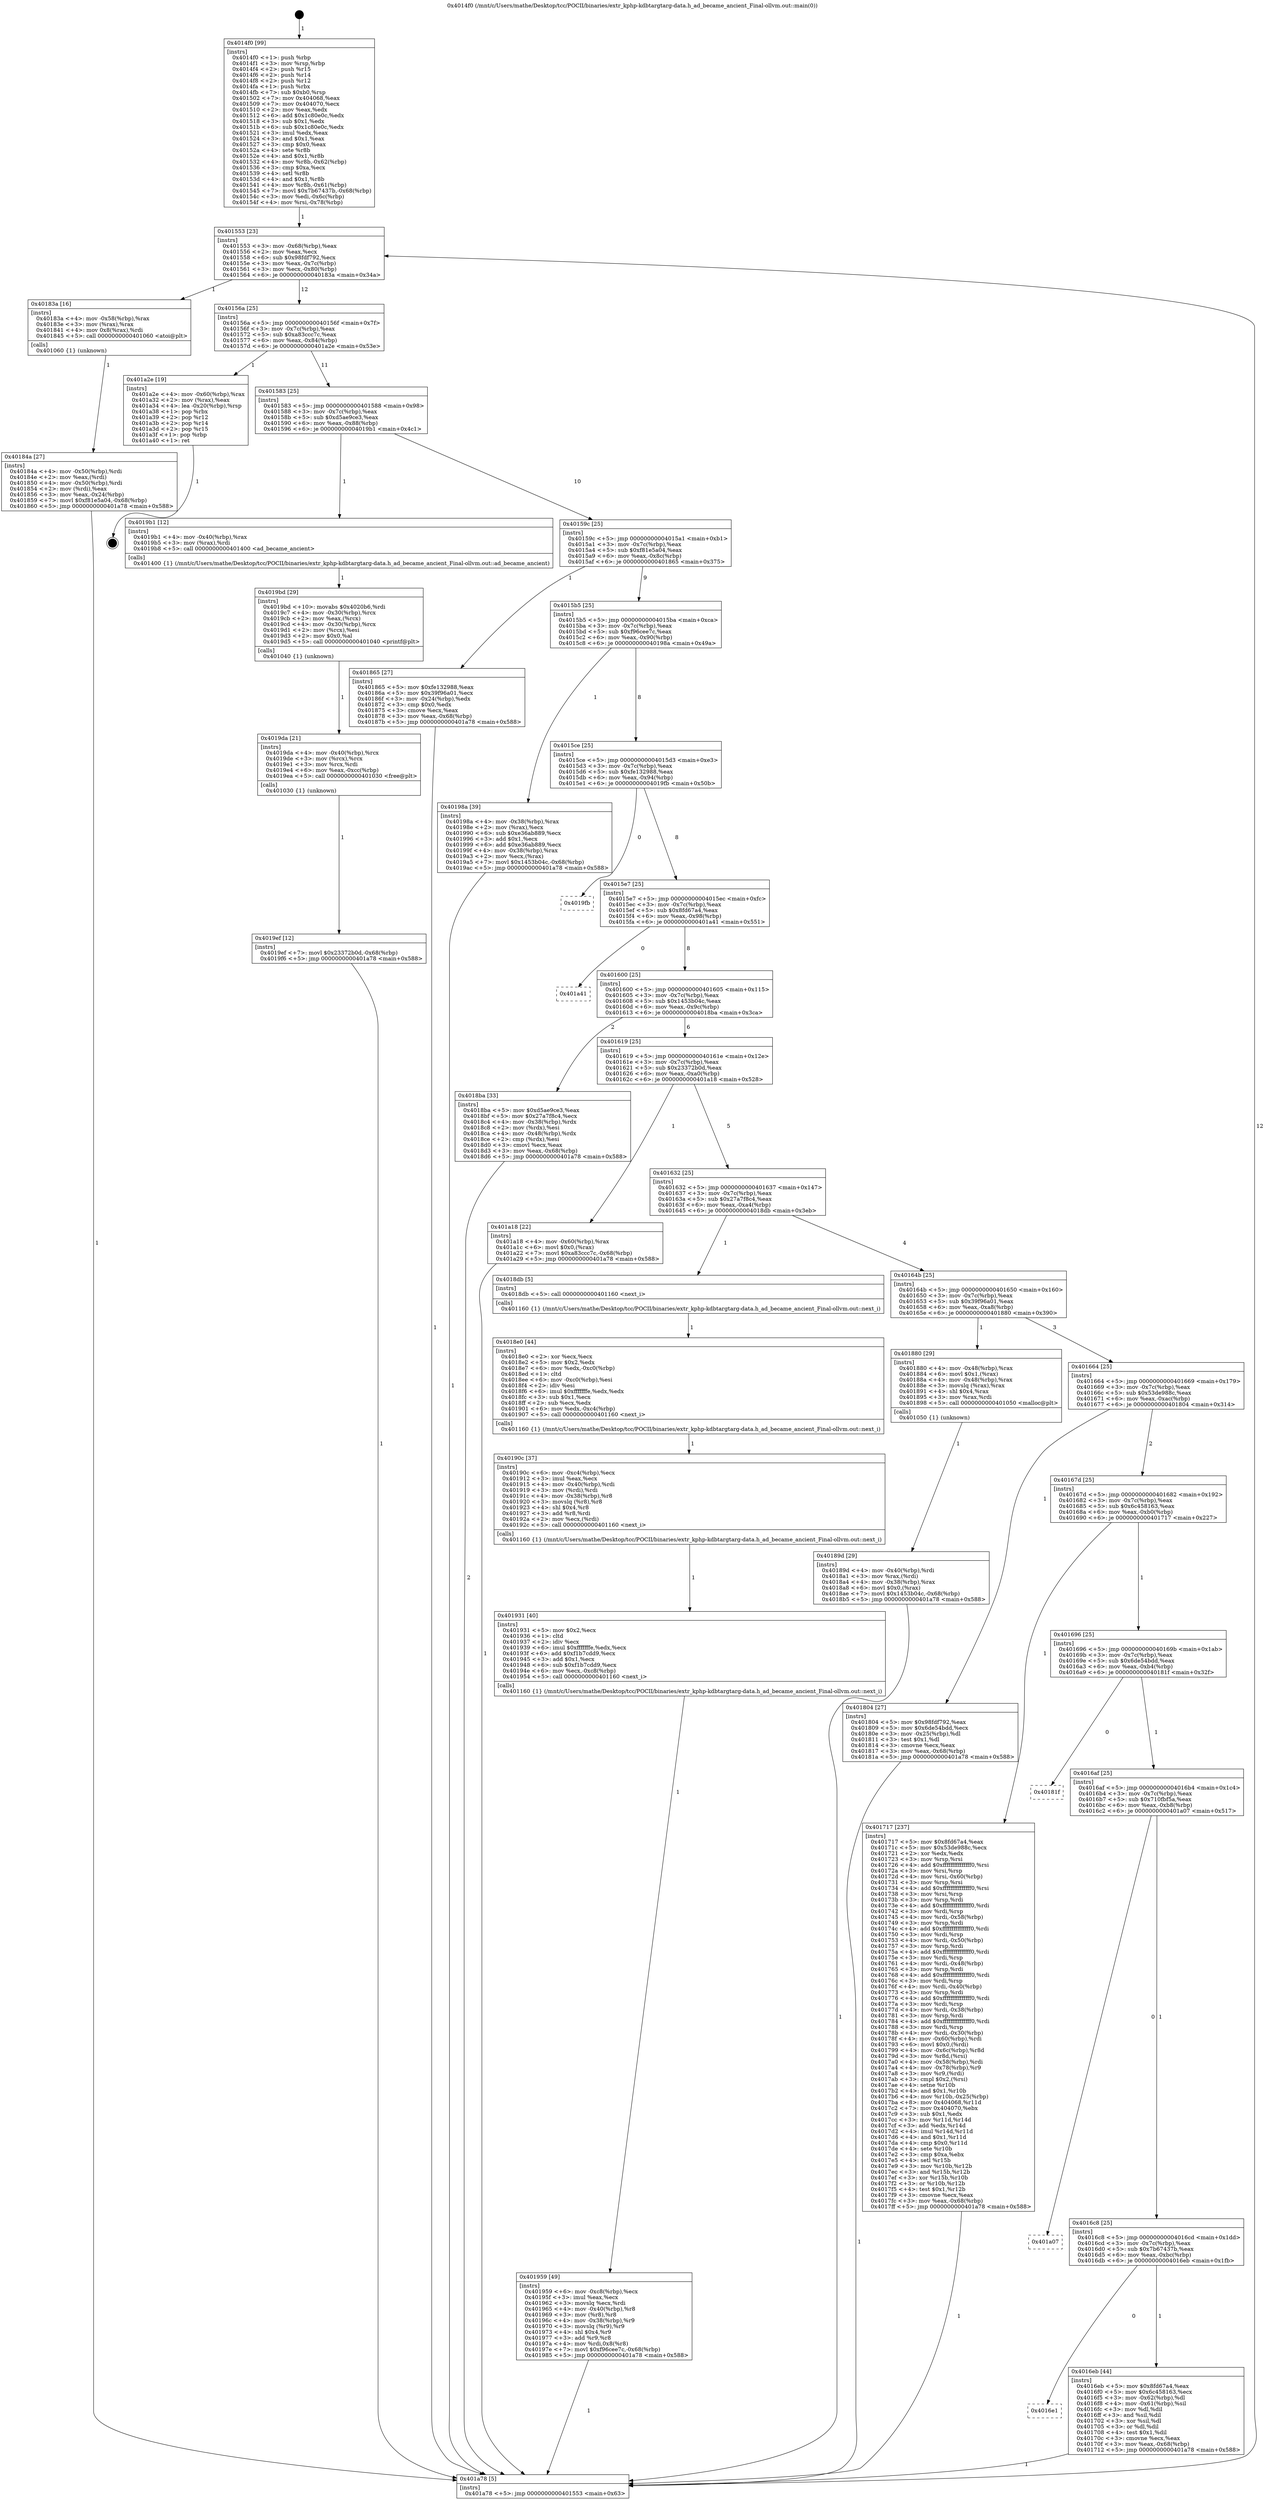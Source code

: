 digraph "0x4014f0" {
  label = "0x4014f0 (/mnt/c/Users/mathe/Desktop/tcc/POCII/binaries/extr_kphp-kdbtargtarg-data.h_ad_became_ancient_Final-ollvm.out::main(0))"
  labelloc = "t"
  node[shape=record]

  Entry [label="",width=0.3,height=0.3,shape=circle,fillcolor=black,style=filled]
  "0x401553" [label="{
     0x401553 [23]\l
     | [instrs]\l
     &nbsp;&nbsp;0x401553 \<+3\>: mov -0x68(%rbp),%eax\l
     &nbsp;&nbsp;0x401556 \<+2\>: mov %eax,%ecx\l
     &nbsp;&nbsp;0x401558 \<+6\>: sub $0x98fdf792,%ecx\l
     &nbsp;&nbsp;0x40155e \<+3\>: mov %eax,-0x7c(%rbp)\l
     &nbsp;&nbsp;0x401561 \<+3\>: mov %ecx,-0x80(%rbp)\l
     &nbsp;&nbsp;0x401564 \<+6\>: je 000000000040183a \<main+0x34a\>\l
  }"]
  "0x40183a" [label="{
     0x40183a [16]\l
     | [instrs]\l
     &nbsp;&nbsp;0x40183a \<+4\>: mov -0x58(%rbp),%rax\l
     &nbsp;&nbsp;0x40183e \<+3\>: mov (%rax),%rax\l
     &nbsp;&nbsp;0x401841 \<+4\>: mov 0x8(%rax),%rdi\l
     &nbsp;&nbsp;0x401845 \<+5\>: call 0000000000401060 \<atoi@plt\>\l
     | [calls]\l
     &nbsp;&nbsp;0x401060 \{1\} (unknown)\l
  }"]
  "0x40156a" [label="{
     0x40156a [25]\l
     | [instrs]\l
     &nbsp;&nbsp;0x40156a \<+5\>: jmp 000000000040156f \<main+0x7f\>\l
     &nbsp;&nbsp;0x40156f \<+3\>: mov -0x7c(%rbp),%eax\l
     &nbsp;&nbsp;0x401572 \<+5\>: sub $0xa83ccc7c,%eax\l
     &nbsp;&nbsp;0x401577 \<+6\>: mov %eax,-0x84(%rbp)\l
     &nbsp;&nbsp;0x40157d \<+6\>: je 0000000000401a2e \<main+0x53e\>\l
  }"]
  Exit [label="",width=0.3,height=0.3,shape=circle,fillcolor=black,style=filled,peripheries=2]
  "0x401a2e" [label="{
     0x401a2e [19]\l
     | [instrs]\l
     &nbsp;&nbsp;0x401a2e \<+4\>: mov -0x60(%rbp),%rax\l
     &nbsp;&nbsp;0x401a32 \<+2\>: mov (%rax),%eax\l
     &nbsp;&nbsp;0x401a34 \<+4\>: lea -0x20(%rbp),%rsp\l
     &nbsp;&nbsp;0x401a38 \<+1\>: pop %rbx\l
     &nbsp;&nbsp;0x401a39 \<+2\>: pop %r12\l
     &nbsp;&nbsp;0x401a3b \<+2\>: pop %r14\l
     &nbsp;&nbsp;0x401a3d \<+2\>: pop %r15\l
     &nbsp;&nbsp;0x401a3f \<+1\>: pop %rbp\l
     &nbsp;&nbsp;0x401a40 \<+1\>: ret\l
  }"]
  "0x401583" [label="{
     0x401583 [25]\l
     | [instrs]\l
     &nbsp;&nbsp;0x401583 \<+5\>: jmp 0000000000401588 \<main+0x98\>\l
     &nbsp;&nbsp;0x401588 \<+3\>: mov -0x7c(%rbp),%eax\l
     &nbsp;&nbsp;0x40158b \<+5\>: sub $0xd5ae9ce3,%eax\l
     &nbsp;&nbsp;0x401590 \<+6\>: mov %eax,-0x88(%rbp)\l
     &nbsp;&nbsp;0x401596 \<+6\>: je 00000000004019b1 \<main+0x4c1\>\l
  }"]
  "0x4019ef" [label="{
     0x4019ef [12]\l
     | [instrs]\l
     &nbsp;&nbsp;0x4019ef \<+7\>: movl $0x23372b0d,-0x68(%rbp)\l
     &nbsp;&nbsp;0x4019f6 \<+5\>: jmp 0000000000401a78 \<main+0x588\>\l
  }"]
  "0x4019b1" [label="{
     0x4019b1 [12]\l
     | [instrs]\l
     &nbsp;&nbsp;0x4019b1 \<+4\>: mov -0x40(%rbp),%rax\l
     &nbsp;&nbsp;0x4019b5 \<+3\>: mov (%rax),%rdi\l
     &nbsp;&nbsp;0x4019b8 \<+5\>: call 0000000000401400 \<ad_became_ancient\>\l
     | [calls]\l
     &nbsp;&nbsp;0x401400 \{1\} (/mnt/c/Users/mathe/Desktop/tcc/POCII/binaries/extr_kphp-kdbtargtarg-data.h_ad_became_ancient_Final-ollvm.out::ad_became_ancient)\l
  }"]
  "0x40159c" [label="{
     0x40159c [25]\l
     | [instrs]\l
     &nbsp;&nbsp;0x40159c \<+5\>: jmp 00000000004015a1 \<main+0xb1\>\l
     &nbsp;&nbsp;0x4015a1 \<+3\>: mov -0x7c(%rbp),%eax\l
     &nbsp;&nbsp;0x4015a4 \<+5\>: sub $0xf81e5a04,%eax\l
     &nbsp;&nbsp;0x4015a9 \<+6\>: mov %eax,-0x8c(%rbp)\l
     &nbsp;&nbsp;0x4015af \<+6\>: je 0000000000401865 \<main+0x375\>\l
  }"]
  "0x4019da" [label="{
     0x4019da [21]\l
     | [instrs]\l
     &nbsp;&nbsp;0x4019da \<+4\>: mov -0x40(%rbp),%rcx\l
     &nbsp;&nbsp;0x4019de \<+3\>: mov (%rcx),%rcx\l
     &nbsp;&nbsp;0x4019e1 \<+3\>: mov %rcx,%rdi\l
     &nbsp;&nbsp;0x4019e4 \<+6\>: mov %eax,-0xcc(%rbp)\l
     &nbsp;&nbsp;0x4019ea \<+5\>: call 0000000000401030 \<free@plt\>\l
     | [calls]\l
     &nbsp;&nbsp;0x401030 \{1\} (unknown)\l
  }"]
  "0x401865" [label="{
     0x401865 [27]\l
     | [instrs]\l
     &nbsp;&nbsp;0x401865 \<+5\>: mov $0xfe132988,%eax\l
     &nbsp;&nbsp;0x40186a \<+5\>: mov $0x39f96a01,%ecx\l
     &nbsp;&nbsp;0x40186f \<+3\>: mov -0x24(%rbp),%edx\l
     &nbsp;&nbsp;0x401872 \<+3\>: cmp $0x0,%edx\l
     &nbsp;&nbsp;0x401875 \<+3\>: cmove %ecx,%eax\l
     &nbsp;&nbsp;0x401878 \<+3\>: mov %eax,-0x68(%rbp)\l
     &nbsp;&nbsp;0x40187b \<+5\>: jmp 0000000000401a78 \<main+0x588\>\l
  }"]
  "0x4015b5" [label="{
     0x4015b5 [25]\l
     | [instrs]\l
     &nbsp;&nbsp;0x4015b5 \<+5\>: jmp 00000000004015ba \<main+0xca\>\l
     &nbsp;&nbsp;0x4015ba \<+3\>: mov -0x7c(%rbp),%eax\l
     &nbsp;&nbsp;0x4015bd \<+5\>: sub $0xf96cee7c,%eax\l
     &nbsp;&nbsp;0x4015c2 \<+6\>: mov %eax,-0x90(%rbp)\l
     &nbsp;&nbsp;0x4015c8 \<+6\>: je 000000000040198a \<main+0x49a\>\l
  }"]
  "0x4019bd" [label="{
     0x4019bd [29]\l
     | [instrs]\l
     &nbsp;&nbsp;0x4019bd \<+10\>: movabs $0x4020b6,%rdi\l
     &nbsp;&nbsp;0x4019c7 \<+4\>: mov -0x30(%rbp),%rcx\l
     &nbsp;&nbsp;0x4019cb \<+2\>: mov %eax,(%rcx)\l
     &nbsp;&nbsp;0x4019cd \<+4\>: mov -0x30(%rbp),%rcx\l
     &nbsp;&nbsp;0x4019d1 \<+2\>: mov (%rcx),%esi\l
     &nbsp;&nbsp;0x4019d3 \<+2\>: mov $0x0,%al\l
     &nbsp;&nbsp;0x4019d5 \<+5\>: call 0000000000401040 \<printf@plt\>\l
     | [calls]\l
     &nbsp;&nbsp;0x401040 \{1\} (unknown)\l
  }"]
  "0x40198a" [label="{
     0x40198a [39]\l
     | [instrs]\l
     &nbsp;&nbsp;0x40198a \<+4\>: mov -0x38(%rbp),%rax\l
     &nbsp;&nbsp;0x40198e \<+2\>: mov (%rax),%ecx\l
     &nbsp;&nbsp;0x401990 \<+6\>: sub $0xe36ab889,%ecx\l
     &nbsp;&nbsp;0x401996 \<+3\>: add $0x1,%ecx\l
     &nbsp;&nbsp;0x401999 \<+6\>: add $0xe36ab889,%ecx\l
     &nbsp;&nbsp;0x40199f \<+4\>: mov -0x38(%rbp),%rax\l
     &nbsp;&nbsp;0x4019a3 \<+2\>: mov %ecx,(%rax)\l
     &nbsp;&nbsp;0x4019a5 \<+7\>: movl $0x1453b04c,-0x68(%rbp)\l
     &nbsp;&nbsp;0x4019ac \<+5\>: jmp 0000000000401a78 \<main+0x588\>\l
  }"]
  "0x4015ce" [label="{
     0x4015ce [25]\l
     | [instrs]\l
     &nbsp;&nbsp;0x4015ce \<+5\>: jmp 00000000004015d3 \<main+0xe3\>\l
     &nbsp;&nbsp;0x4015d3 \<+3\>: mov -0x7c(%rbp),%eax\l
     &nbsp;&nbsp;0x4015d6 \<+5\>: sub $0xfe132988,%eax\l
     &nbsp;&nbsp;0x4015db \<+6\>: mov %eax,-0x94(%rbp)\l
     &nbsp;&nbsp;0x4015e1 \<+6\>: je 00000000004019fb \<main+0x50b\>\l
  }"]
  "0x401959" [label="{
     0x401959 [49]\l
     | [instrs]\l
     &nbsp;&nbsp;0x401959 \<+6\>: mov -0xc8(%rbp),%ecx\l
     &nbsp;&nbsp;0x40195f \<+3\>: imul %eax,%ecx\l
     &nbsp;&nbsp;0x401962 \<+3\>: movslq %ecx,%rdi\l
     &nbsp;&nbsp;0x401965 \<+4\>: mov -0x40(%rbp),%r8\l
     &nbsp;&nbsp;0x401969 \<+3\>: mov (%r8),%r8\l
     &nbsp;&nbsp;0x40196c \<+4\>: mov -0x38(%rbp),%r9\l
     &nbsp;&nbsp;0x401970 \<+3\>: movslq (%r9),%r9\l
     &nbsp;&nbsp;0x401973 \<+4\>: shl $0x4,%r9\l
     &nbsp;&nbsp;0x401977 \<+3\>: add %r9,%r8\l
     &nbsp;&nbsp;0x40197a \<+4\>: mov %rdi,0x8(%r8)\l
     &nbsp;&nbsp;0x40197e \<+7\>: movl $0xf96cee7c,-0x68(%rbp)\l
     &nbsp;&nbsp;0x401985 \<+5\>: jmp 0000000000401a78 \<main+0x588\>\l
  }"]
  "0x4019fb" [label="{
     0x4019fb\l
  }", style=dashed]
  "0x4015e7" [label="{
     0x4015e7 [25]\l
     | [instrs]\l
     &nbsp;&nbsp;0x4015e7 \<+5\>: jmp 00000000004015ec \<main+0xfc\>\l
     &nbsp;&nbsp;0x4015ec \<+3\>: mov -0x7c(%rbp),%eax\l
     &nbsp;&nbsp;0x4015ef \<+5\>: sub $0x8fd67a4,%eax\l
     &nbsp;&nbsp;0x4015f4 \<+6\>: mov %eax,-0x98(%rbp)\l
     &nbsp;&nbsp;0x4015fa \<+6\>: je 0000000000401a41 \<main+0x551\>\l
  }"]
  "0x401931" [label="{
     0x401931 [40]\l
     | [instrs]\l
     &nbsp;&nbsp;0x401931 \<+5\>: mov $0x2,%ecx\l
     &nbsp;&nbsp;0x401936 \<+1\>: cltd\l
     &nbsp;&nbsp;0x401937 \<+2\>: idiv %ecx\l
     &nbsp;&nbsp;0x401939 \<+6\>: imul $0xfffffffe,%edx,%ecx\l
     &nbsp;&nbsp;0x40193f \<+6\>: add $0xf1b7cdd9,%ecx\l
     &nbsp;&nbsp;0x401945 \<+3\>: add $0x1,%ecx\l
     &nbsp;&nbsp;0x401948 \<+6\>: sub $0xf1b7cdd9,%ecx\l
     &nbsp;&nbsp;0x40194e \<+6\>: mov %ecx,-0xc8(%rbp)\l
     &nbsp;&nbsp;0x401954 \<+5\>: call 0000000000401160 \<next_i\>\l
     | [calls]\l
     &nbsp;&nbsp;0x401160 \{1\} (/mnt/c/Users/mathe/Desktop/tcc/POCII/binaries/extr_kphp-kdbtargtarg-data.h_ad_became_ancient_Final-ollvm.out::next_i)\l
  }"]
  "0x401a41" [label="{
     0x401a41\l
  }", style=dashed]
  "0x401600" [label="{
     0x401600 [25]\l
     | [instrs]\l
     &nbsp;&nbsp;0x401600 \<+5\>: jmp 0000000000401605 \<main+0x115\>\l
     &nbsp;&nbsp;0x401605 \<+3\>: mov -0x7c(%rbp),%eax\l
     &nbsp;&nbsp;0x401608 \<+5\>: sub $0x1453b04c,%eax\l
     &nbsp;&nbsp;0x40160d \<+6\>: mov %eax,-0x9c(%rbp)\l
     &nbsp;&nbsp;0x401613 \<+6\>: je 00000000004018ba \<main+0x3ca\>\l
  }"]
  "0x40190c" [label="{
     0x40190c [37]\l
     | [instrs]\l
     &nbsp;&nbsp;0x40190c \<+6\>: mov -0xc4(%rbp),%ecx\l
     &nbsp;&nbsp;0x401912 \<+3\>: imul %eax,%ecx\l
     &nbsp;&nbsp;0x401915 \<+4\>: mov -0x40(%rbp),%rdi\l
     &nbsp;&nbsp;0x401919 \<+3\>: mov (%rdi),%rdi\l
     &nbsp;&nbsp;0x40191c \<+4\>: mov -0x38(%rbp),%r8\l
     &nbsp;&nbsp;0x401920 \<+3\>: movslq (%r8),%r8\l
     &nbsp;&nbsp;0x401923 \<+4\>: shl $0x4,%r8\l
     &nbsp;&nbsp;0x401927 \<+3\>: add %r8,%rdi\l
     &nbsp;&nbsp;0x40192a \<+2\>: mov %ecx,(%rdi)\l
     &nbsp;&nbsp;0x40192c \<+5\>: call 0000000000401160 \<next_i\>\l
     | [calls]\l
     &nbsp;&nbsp;0x401160 \{1\} (/mnt/c/Users/mathe/Desktop/tcc/POCII/binaries/extr_kphp-kdbtargtarg-data.h_ad_became_ancient_Final-ollvm.out::next_i)\l
  }"]
  "0x4018ba" [label="{
     0x4018ba [33]\l
     | [instrs]\l
     &nbsp;&nbsp;0x4018ba \<+5\>: mov $0xd5ae9ce3,%eax\l
     &nbsp;&nbsp;0x4018bf \<+5\>: mov $0x27a7f8c4,%ecx\l
     &nbsp;&nbsp;0x4018c4 \<+4\>: mov -0x38(%rbp),%rdx\l
     &nbsp;&nbsp;0x4018c8 \<+2\>: mov (%rdx),%esi\l
     &nbsp;&nbsp;0x4018ca \<+4\>: mov -0x48(%rbp),%rdx\l
     &nbsp;&nbsp;0x4018ce \<+2\>: cmp (%rdx),%esi\l
     &nbsp;&nbsp;0x4018d0 \<+3\>: cmovl %ecx,%eax\l
     &nbsp;&nbsp;0x4018d3 \<+3\>: mov %eax,-0x68(%rbp)\l
     &nbsp;&nbsp;0x4018d6 \<+5\>: jmp 0000000000401a78 \<main+0x588\>\l
  }"]
  "0x401619" [label="{
     0x401619 [25]\l
     | [instrs]\l
     &nbsp;&nbsp;0x401619 \<+5\>: jmp 000000000040161e \<main+0x12e\>\l
     &nbsp;&nbsp;0x40161e \<+3\>: mov -0x7c(%rbp),%eax\l
     &nbsp;&nbsp;0x401621 \<+5\>: sub $0x23372b0d,%eax\l
     &nbsp;&nbsp;0x401626 \<+6\>: mov %eax,-0xa0(%rbp)\l
     &nbsp;&nbsp;0x40162c \<+6\>: je 0000000000401a18 \<main+0x528\>\l
  }"]
  "0x4018e0" [label="{
     0x4018e0 [44]\l
     | [instrs]\l
     &nbsp;&nbsp;0x4018e0 \<+2\>: xor %ecx,%ecx\l
     &nbsp;&nbsp;0x4018e2 \<+5\>: mov $0x2,%edx\l
     &nbsp;&nbsp;0x4018e7 \<+6\>: mov %edx,-0xc0(%rbp)\l
     &nbsp;&nbsp;0x4018ed \<+1\>: cltd\l
     &nbsp;&nbsp;0x4018ee \<+6\>: mov -0xc0(%rbp),%esi\l
     &nbsp;&nbsp;0x4018f4 \<+2\>: idiv %esi\l
     &nbsp;&nbsp;0x4018f6 \<+6\>: imul $0xfffffffe,%edx,%edx\l
     &nbsp;&nbsp;0x4018fc \<+3\>: sub $0x1,%ecx\l
     &nbsp;&nbsp;0x4018ff \<+2\>: sub %ecx,%edx\l
     &nbsp;&nbsp;0x401901 \<+6\>: mov %edx,-0xc4(%rbp)\l
     &nbsp;&nbsp;0x401907 \<+5\>: call 0000000000401160 \<next_i\>\l
     | [calls]\l
     &nbsp;&nbsp;0x401160 \{1\} (/mnt/c/Users/mathe/Desktop/tcc/POCII/binaries/extr_kphp-kdbtargtarg-data.h_ad_became_ancient_Final-ollvm.out::next_i)\l
  }"]
  "0x401a18" [label="{
     0x401a18 [22]\l
     | [instrs]\l
     &nbsp;&nbsp;0x401a18 \<+4\>: mov -0x60(%rbp),%rax\l
     &nbsp;&nbsp;0x401a1c \<+6\>: movl $0x0,(%rax)\l
     &nbsp;&nbsp;0x401a22 \<+7\>: movl $0xa83ccc7c,-0x68(%rbp)\l
     &nbsp;&nbsp;0x401a29 \<+5\>: jmp 0000000000401a78 \<main+0x588\>\l
  }"]
  "0x401632" [label="{
     0x401632 [25]\l
     | [instrs]\l
     &nbsp;&nbsp;0x401632 \<+5\>: jmp 0000000000401637 \<main+0x147\>\l
     &nbsp;&nbsp;0x401637 \<+3\>: mov -0x7c(%rbp),%eax\l
     &nbsp;&nbsp;0x40163a \<+5\>: sub $0x27a7f8c4,%eax\l
     &nbsp;&nbsp;0x40163f \<+6\>: mov %eax,-0xa4(%rbp)\l
     &nbsp;&nbsp;0x401645 \<+6\>: je 00000000004018db \<main+0x3eb\>\l
  }"]
  "0x40189d" [label="{
     0x40189d [29]\l
     | [instrs]\l
     &nbsp;&nbsp;0x40189d \<+4\>: mov -0x40(%rbp),%rdi\l
     &nbsp;&nbsp;0x4018a1 \<+3\>: mov %rax,(%rdi)\l
     &nbsp;&nbsp;0x4018a4 \<+4\>: mov -0x38(%rbp),%rax\l
     &nbsp;&nbsp;0x4018a8 \<+6\>: movl $0x0,(%rax)\l
     &nbsp;&nbsp;0x4018ae \<+7\>: movl $0x1453b04c,-0x68(%rbp)\l
     &nbsp;&nbsp;0x4018b5 \<+5\>: jmp 0000000000401a78 \<main+0x588\>\l
  }"]
  "0x4018db" [label="{
     0x4018db [5]\l
     | [instrs]\l
     &nbsp;&nbsp;0x4018db \<+5\>: call 0000000000401160 \<next_i\>\l
     | [calls]\l
     &nbsp;&nbsp;0x401160 \{1\} (/mnt/c/Users/mathe/Desktop/tcc/POCII/binaries/extr_kphp-kdbtargtarg-data.h_ad_became_ancient_Final-ollvm.out::next_i)\l
  }"]
  "0x40164b" [label="{
     0x40164b [25]\l
     | [instrs]\l
     &nbsp;&nbsp;0x40164b \<+5\>: jmp 0000000000401650 \<main+0x160\>\l
     &nbsp;&nbsp;0x401650 \<+3\>: mov -0x7c(%rbp),%eax\l
     &nbsp;&nbsp;0x401653 \<+5\>: sub $0x39f96a01,%eax\l
     &nbsp;&nbsp;0x401658 \<+6\>: mov %eax,-0xa8(%rbp)\l
     &nbsp;&nbsp;0x40165e \<+6\>: je 0000000000401880 \<main+0x390\>\l
  }"]
  "0x40184a" [label="{
     0x40184a [27]\l
     | [instrs]\l
     &nbsp;&nbsp;0x40184a \<+4\>: mov -0x50(%rbp),%rdi\l
     &nbsp;&nbsp;0x40184e \<+2\>: mov %eax,(%rdi)\l
     &nbsp;&nbsp;0x401850 \<+4\>: mov -0x50(%rbp),%rdi\l
     &nbsp;&nbsp;0x401854 \<+2\>: mov (%rdi),%eax\l
     &nbsp;&nbsp;0x401856 \<+3\>: mov %eax,-0x24(%rbp)\l
     &nbsp;&nbsp;0x401859 \<+7\>: movl $0xf81e5a04,-0x68(%rbp)\l
     &nbsp;&nbsp;0x401860 \<+5\>: jmp 0000000000401a78 \<main+0x588\>\l
  }"]
  "0x401880" [label="{
     0x401880 [29]\l
     | [instrs]\l
     &nbsp;&nbsp;0x401880 \<+4\>: mov -0x48(%rbp),%rax\l
     &nbsp;&nbsp;0x401884 \<+6\>: movl $0x1,(%rax)\l
     &nbsp;&nbsp;0x40188a \<+4\>: mov -0x48(%rbp),%rax\l
     &nbsp;&nbsp;0x40188e \<+3\>: movslq (%rax),%rax\l
     &nbsp;&nbsp;0x401891 \<+4\>: shl $0x4,%rax\l
     &nbsp;&nbsp;0x401895 \<+3\>: mov %rax,%rdi\l
     &nbsp;&nbsp;0x401898 \<+5\>: call 0000000000401050 \<malloc@plt\>\l
     | [calls]\l
     &nbsp;&nbsp;0x401050 \{1\} (unknown)\l
  }"]
  "0x401664" [label="{
     0x401664 [25]\l
     | [instrs]\l
     &nbsp;&nbsp;0x401664 \<+5\>: jmp 0000000000401669 \<main+0x179\>\l
     &nbsp;&nbsp;0x401669 \<+3\>: mov -0x7c(%rbp),%eax\l
     &nbsp;&nbsp;0x40166c \<+5\>: sub $0x53de988c,%eax\l
     &nbsp;&nbsp;0x401671 \<+6\>: mov %eax,-0xac(%rbp)\l
     &nbsp;&nbsp;0x401677 \<+6\>: je 0000000000401804 \<main+0x314\>\l
  }"]
  "0x4014f0" [label="{
     0x4014f0 [99]\l
     | [instrs]\l
     &nbsp;&nbsp;0x4014f0 \<+1\>: push %rbp\l
     &nbsp;&nbsp;0x4014f1 \<+3\>: mov %rsp,%rbp\l
     &nbsp;&nbsp;0x4014f4 \<+2\>: push %r15\l
     &nbsp;&nbsp;0x4014f6 \<+2\>: push %r14\l
     &nbsp;&nbsp;0x4014f8 \<+2\>: push %r12\l
     &nbsp;&nbsp;0x4014fa \<+1\>: push %rbx\l
     &nbsp;&nbsp;0x4014fb \<+7\>: sub $0xb0,%rsp\l
     &nbsp;&nbsp;0x401502 \<+7\>: mov 0x404068,%eax\l
     &nbsp;&nbsp;0x401509 \<+7\>: mov 0x404070,%ecx\l
     &nbsp;&nbsp;0x401510 \<+2\>: mov %eax,%edx\l
     &nbsp;&nbsp;0x401512 \<+6\>: add $0x1c80e0c,%edx\l
     &nbsp;&nbsp;0x401518 \<+3\>: sub $0x1,%edx\l
     &nbsp;&nbsp;0x40151b \<+6\>: sub $0x1c80e0c,%edx\l
     &nbsp;&nbsp;0x401521 \<+3\>: imul %edx,%eax\l
     &nbsp;&nbsp;0x401524 \<+3\>: and $0x1,%eax\l
     &nbsp;&nbsp;0x401527 \<+3\>: cmp $0x0,%eax\l
     &nbsp;&nbsp;0x40152a \<+4\>: sete %r8b\l
     &nbsp;&nbsp;0x40152e \<+4\>: and $0x1,%r8b\l
     &nbsp;&nbsp;0x401532 \<+4\>: mov %r8b,-0x62(%rbp)\l
     &nbsp;&nbsp;0x401536 \<+3\>: cmp $0xa,%ecx\l
     &nbsp;&nbsp;0x401539 \<+4\>: setl %r8b\l
     &nbsp;&nbsp;0x40153d \<+4\>: and $0x1,%r8b\l
     &nbsp;&nbsp;0x401541 \<+4\>: mov %r8b,-0x61(%rbp)\l
     &nbsp;&nbsp;0x401545 \<+7\>: movl $0x7b67437b,-0x68(%rbp)\l
     &nbsp;&nbsp;0x40154c \<+3\>: mov %edi,-0x6c(%rbp)\l
     &nbsp;&nbsp;0x40154f \<+4\>: mov %rsi,-0x78(%rbp)\l
  }"]
  "0x401804" [label="{
     0x401804 [27]\l
     | [instrs]\l
     &nbsp;&nbsp;0x401804 \<+5\>: mov $0x98fdf792,%eax\l
     &nbsp;&nbsp;0x401809 \<+5\>: mov $0x6de54bdd,%ecx\l
     &nbsp;&nbsp;0x40180e \<+3\>: mov -0x25(%rbp),%dl\l
     &nbsp;&nbsp;0x401811 \<+3\>: test $0x1,%dl\l
     &nbsp;&nbsp;0x401814 \<+3\>: cmovne %ecx,%eax\l
     &nbsp;&nbsp;0x401817 \<+3\>: mov %eax,-0x68(%rbp)\l
     &nbsp;&nbsp;0x40181a \<+5\>: jmp 0000000000401a78 \<main+0x588\>\l
  }"]
  "0x40167d" [label="{
     0x40167d [25]\l
     | [instrs]\l
     &nbsp;&nbsp;0x40167d \<+5\>: jmp 0000000000401682 \<main+0x192\>\l
     &nbsp;&nbsp;0x401682 \<+3\>: mov -0x7c(%rbp),%eax\l
     &nbsp;&nbsp;0x401685 \<+5\>: sub $0x6c458163,%eax\l
     &nbsp;&nbsp;0x40168a \<+6\>: mov %eax,-0xb0(%rbp)\l
     &nbsp;&nbsp;0x401690 \<+6\>: je 0000000000401717 \<main+0x227\>\l
  }"]
  "0x401a78" [label="{
     0x401a78 [5]\l
     | [instrs]\l
     &nbsp;&nbsp;0x401a78 \<+5\>: jmp 0000000000401553 \<main+0x63\>\l
  }"]
  "0x401717" [label="{
     0x401717 [237]\l
     | [instrs]\l
     &nbsp;&nbsp;0x401717 \<+5\>: mov $0x8fd67a4,%eax\l
     &nbsp;&nbsp;0x40171c \<+5\>: mov $0x53de988c,%ecx\l
     &nbsp;&nbsp;0x401721 \<+2\>: xor %edx,%edx\l
     &nbsp;&nbsp;0x401723 \<+3\>: mov %rsp,%rsi\l
     &nbsp;&nbsp;0x401726 \<+4\>: add $0xfffffffffffffff0,%rsi\l
     &nbsp;&nbsp;0x40172a \<+3\>: mov %rsi,%rsp\l
     &nbsp;&nbsp;0x40172d \<+4\>: mov %rsi,-0x60(%rbp)\l
     &nbsp;&nbsp;0x401731 \<+3\>: mov %rsp,%rsi\l
     &nbsp;&nbsp;0x401734 \<+4\>: add $0xfffffffffffffff0,%rsi\l
     &nbsp;&nbsp;0x401738 \<+3\>: mov %rsi,%rsp\l
     &nbsp;&nbsp;0x40173b \<+3\>: mov %rsp,%rdi\l
     &nbsp;&nbsp;0x40173e \<+4\>: add $0xfffffffffffffff0,%rdi\l
     &nbsp;&nbsp;0x401742 \<+3\>: mov %rdi,%rsp\l
     &nbsp;&nbsp;0x401745 \<+4\>: mov %rdi,-0x58(%rbp)\l
     &nbsp;&nbsp;0x401749 \<+3\>: mov %rsp,%rdi\l
     &nbsp;&nbsp;0x40174c \<+4\>: add $0xfffffffffffffff0,%rdi\l
     &nbsp;&nbsp;0x401750 \<+3\>: mov %rdi,%rsp\l
     &nbsp;&nbsp;0x401753 \<+4\>: mov %rdi,-0x50(%rbp)\l
     &nbsp;&nbsp;0x401757 \<+3\>: mov %rsp,%rdi\l
     &nbsp;&nbsp;0x40175a \<+4\>: add $0xfffffffffffffff0,%rdi\l
     &nbsp;&nbsp;0x40175e \<+3\>: mov %rdi,%rsp\l
     &nbsp;&nbsp;0x401761 \<+4\>: mov %rdi,-0x48(%rbp)\l
     &nbsp;&nbsp;0x401765 \<+3\>: mov %rsp,%rdi\l
     &nbsp;&nbsp;0x401768 \<+4\>: add $0xfffffffffffffff0,%rdi\l
     &nbsp;&nbsp;0x40176c \<+3\>: mov %rdi,%rsp\l
     &nbsp;&nbsp;0x40176f \<+4\>: mov %rdi,-0x40(%rbp)\l
     &nbsp;&nbsp;0x401773 \<+3\>: mov %rsp,%rdi\l
     &nbsp;&nbsp;0x401776 \<+4\>: add $0xfffffffffffffff0,%rdi\l
     &nbsp;&nbsp;0x40177a \<+3\>: mov %rdi,%rsp\l
     &nbsp;&nbsp;0x40177d \<+4\>: mov %rdi,-0x38(%rbp)\l
     &nbsp;&nbsp;0x401781 \<+3\>: mov %rsp,%rdi\l
     &nbsp;&nbsp;0x401784 \<+4\>: add $0xfffffffffffffff0,%rdi\l
     &nbsp;&nbsp;0x401788 \<+3\>: mov %rdi,%rsp\l
     &nbsp;&nbsp;0x40178b \<+4\>: mov %rdi,-0x30(%rbp)\l
     &nbsp;&nbsp;0x40178f \<+4\>: mov -0x60(%rbp),%rdi\l
     &nbsp;&nbsp;0x401793 \<+6\>: movl $0x0,(%rdi)\l
     &nbsp;&nbsp;0x401799 \<+4\>: mov -0x6c(%rbp),%r8d\l
     &nbsp;&nbsp;0x40179d \<+3\>: mov %r8d,(%rsi)\l
     &nbsp;&nbsp;0x4017a0 \<+4\>: mov -0x58(%rbp),%rdi\l
     &nbsp;&nbsp;0x4017a4 \<+4\>: mov -0x78(%rbp),%r9\l
     &nbsp;&nbsp;0x4017a8 \<+3\>: mov %r9,(%rdi)\l
     &nbsp;&nbsp;0x4017ab \<+3\>: cmpl $0x2,(%rsi)\l
     &nbsp;&nbsp;0x4017ae \<+4\>: setne %r10b\l
     &nbsp;&nbsp;0x4017b2 \<+4\>: and $0x1,%r10b\l
     &nbsp;&nbsp;0x4017b6 \<+4\>: mov %r10b,-0x25(%rbp)\l
     &nbsp;&nbsp;0x4017ba \<+8\>: mov 0x404068,%r11d\l
     &nbsp;&nbsp;0x4017c2 \<+7\>: mov 0x404070,%ebx\l
     &nbsp;&nbsp;0x4017c9 \<+3\>: sub $0x1,%edx\l
     &nbsp;&nbsp;0x4017cc \<+3\>: mov %r11d,%r14d\l
     &nbsp;&nbsp;0x4017cf \<+3\>: add %edx,%r14d\l
     &nbsp;&nbsp;0x4017d2 \<+4\>: imul %r14d,%r11d\l
     &nbsp;&nbsp;0x4017d6 \<+4\>: and $0x1,%r11d\l
     &nbsp;&nbsp;0x4017da \<+4\>: cmp $0x0,%r11d\l
     &nbsp;&nbsp;0x4017de \<+4\>: sete %r10b\l
     &nbsp;&nbsp;0x4017e2 \<+3\>: cmp $0xa,%ebx\l
     &nbsp;&nbsp;0x4017e5 \<+4\>: setl %r15b\l
     &nbsp;&nbsp;0x4017e9 \<+3\>: mov %r10b,%r12b\l
     &nbsp;&nbsp;0x4017ec \<+3\>: and %r15b,%r12b\l
     &nbsp;&nbsp;0x4017ef \<+3\>: xor %r15b,%r10b\l
     &nbsp;&nbsp;0x4017f2 \<+3\>: or %r10b,%r12b\l
     &nbsp;&nbsp;0x4017f5 \<+4\>: test $0x1,%r12b\l
     &nbsp;&nbsp;0x4017f9 \<+3\>: cmovne %ecx,%eax\l
     &nbsp;&nbsp;0x4017fc \<+3\>: mov %eax,-0x68(%rbp)\l
     &nbsp;&nbsp;0x4017ff \<+5\>: jmp 0000000000401a78 \<main+0x588\>\l
  }"]
  "0x401696" [label="{
     0x401696 [25]\l
     | [instrs]\l
     &nbsp;&nbsp;0x401696 \<+5\>: jmp 000000000040169b \<main+0x1ab\>\l
     &nbsp;&nbsp;0x40169b \<+3\>: mov -0x7c(%rbp),%eax\l
     &nbsp;&nbsp;0x40169e \<+5\>: sub $0x6de54bdd,%eax\l
     &nbsp;&nbsp;0x4016a3 \<+6\>: mov %eax,-0xb4(%rbp)\l
     &nbsp;&nbsp;0x4016a9 \<+6\>: je 000000000040181f \<main+0x32f\>\l
  }"]
  "0x4016e1" [label="{
     0x4016e1\l
  }", style=dashed]
  "0x40181f" [label="{
     0x40181f\l
  }", style=dashed]
  "0x4016af" [label="{
     0x4016af [25]\l
     | [instrs]\l
     &nbsp;&nbsp;0x4016af \<+5\>: jmp 00000000004016b4 \<main+0x1c4\>\l
     &nbsp;&nbsp;0x4016b4 \<+3\>: mov -0x7c(%rbp),%eax\l
     &nbsp;&nbsp;0x4016b7 \<+5\>: sub $0x710fbf5a,%eax\l
     &nbsp;&nbsp;0x4016bc \<+6\>: mov %eax,-0xb8(%rbp)\l
     &nbsp;&nbsp;0x4016c2 \<+6\>: je 0000000000401a07 \<main+0x517\>\l
  }"]
  "0x4016eb" [label="{
     0x4016eb [44]\l
     | [instrs]\l
     &nbsp;&nbsp;0x4016eb \<+5\>: mov $0x8fd67a4,%eax\l
     &nbsp;&nbsp;0x4016f0 \<+5\>: mov $0x6c458163,%ecx\l
     &nbsp;&nbsp;0x4016f5 \<+3\>: mov -0x62(%rbp),%dl\l
     &nbsp;&nbsp;0x4016f8 \<+4\>: mov -0x61(%rbp),%sil\l
     &nbsp;&nbsp;0x4016fc \<+3\>: mov %dl,%dil\l
     &nbsp;&nbsp;0x4016ff \<+3\>: and %sil,%dil\l
     &nbsp;&nbsp;0x401702 \<+3\>: xor %sil,%dl\l
     &nbsp;&nbsp;0x401705 \<+3\>: or %dl,%dil\l
     &nbsp;&nbsp;0x401708 \<+4\>: test $0x1,%dil\l
     &nbsp;&nbsp;0x40170c \<+3\>: cmovne %ecx,%eax\l
     &nbsp;&nbsp;0x40170f \<+3\>: mov %eax,-0x68(%rbp)\l
     &nbsp;&nbsp;0x401712 \<+5\>: jmp 0000000000401a78 \<main+0x588\>\l
  }"]
  "0x401a07" [label="{
     0x401a07\l
  }", style=dashed]
  "0x4016c8" [label="{
     0x4016c8 [25]\l
     | [instrs]\l
     &nbsp;&nbsp;0x4016c8 \<+5\>: jmp 00000000004016cd \<main+0x1dd\>\l
     &nbsp;&nbsp;0x4016cd \<+3\>: mov -0x7c(%rbp),%eax\l
     &nbsp;&nbsp;0x4016d0 \<+5\>: sub $0x7b67437b,%eax\l
     &nbsp;&nbsp;0x4016d5 \<+6\>: mov %eax,-0xbc(%rbp)\l
     &nbsp;&nbsp;0x4016db \<+6\>: je 00000000004016eb \<main+0x1fb\>\l
  }"]
  Entry -> "0x4014f0" [label=" 1"]
  "0x401553" -> "0x40183a" [label=" 1"]
  "0x401553" -> "0x40156a" [label=" 12"]
  "0x401a2e" -> Exit [label=" 1"]
  "0x40156a" -> "0x401a2e" [label=" 1"]
  "0x40156a" -> "0x401583" [label=" 11"]
  "0x401a18" -> "0x401a78" [label=" 1"]
  "0x401583" -> "0x4019b1" [label=" 1"]
  "0x401583" -> "0x40159c" [label=" 10"]
  "0x4019ef" -> "0x401a78" [label=" 1"]
  "0x40159c" -> "0x401865" [label=" 1"]
  "0x40159c" -> "0x4015b5" [label=" 9"]
  "0x4019da" -> "0x4019ef" [label=" 1"]
  "0x4015b5" -> "0x40198a" [label=" 1"]
  "0x4015b5" -> "0x4015ce" [label=" 8"]
  "0x4019bd" -> "0x4019da" [label=" 1"]
  "0x4015ce" -> "0x4019fb" [label=" 0"]
  "0x4015ce" -> "0x4015e7" [label=" 8"]
  "0x4019b1" -> "0x4019bd" [label=" 1"]
  "0x4015e7" -> "0x401a41" [label=" 0"]
  "0x4015e7" -> "0x401600" [label=" 8"]
  "0x40198a" -> "0x401a78" [label=" 1"]
  "0x401600" -> "0x4018ba" [label=" 2"]
  "0x401600" -> "0x401619" [label=" 6"]
  "0x401959" -> "0x401a78" [label=" 1"]
  "0x401619" -> "0x401a18" [label=" 1"]
  "0x401619" -> "0x401632" [label=" 5"]
  "0x401931" -> "0x401959" [label=" 1"]
  "0x401632" -> "0x4018db" [label=" 1"]
  "0x401632" -> "0x40164b" [label=" 4"]
  "0x40190c" -> "0x401931" [label=" 1"]
  "0x40164b" -> "0x401880" [label=" 1"]
  "0x40164b" -> "0x401664" [label=" 3"]
  "0x4018e0" -> "0x40190c" [label=" 1"]
  "0x401664" -> "0x401804" [label=" 1"]
  "0x401664" -> "0x40167d" [label=" 2"]
  "0x4018ba" -> "0x401a78" [label=" 2"]
  "0x40167d" -> "0x401717" [label=" 1"]
  "0x40167d" -> "0x401696" [label=" 1"]
  "0x40189d" -> "0x401a78" [label=" 1"]
  "0x401696" -> "0x40181f" [label=" 0"]
  "0x401696" -> "0x4016af" [label=" 1"]
  "0x401880" -> "0x40189d" [label=" 1"]
  "0x4016af" -> "0x401a07" [label=" 0"]
  "0x4016af" -> "0x4016c8" [label=" 1"]
  "0x401865" -> "0x401a78" [label=" 1"]
  "0x4016c8" -> "0x4016eb" [label=" 1"]
  "0x4016c8" -> "0x4016e1" [label=" 0"]
  "0x4016eb" -> "0x401a78" [label=" 1"]
  "0x4014f0" -> "0x401553" [label=" 1"]
  "0x401a78" -> "0x401553" [label=" 12"]
  "0x4018db" -> "0x4018e0" [label=" 1"]
  "0x401717" -> "0x401a78" [label=" 1"]
  "0x401804" -> "0x401a78" [label=" 1"]
  "0x40183a" -> "0x40184a" [label=" 1"]
  "0x40184a" -> "0x401a78" [label=" 1"]
}

